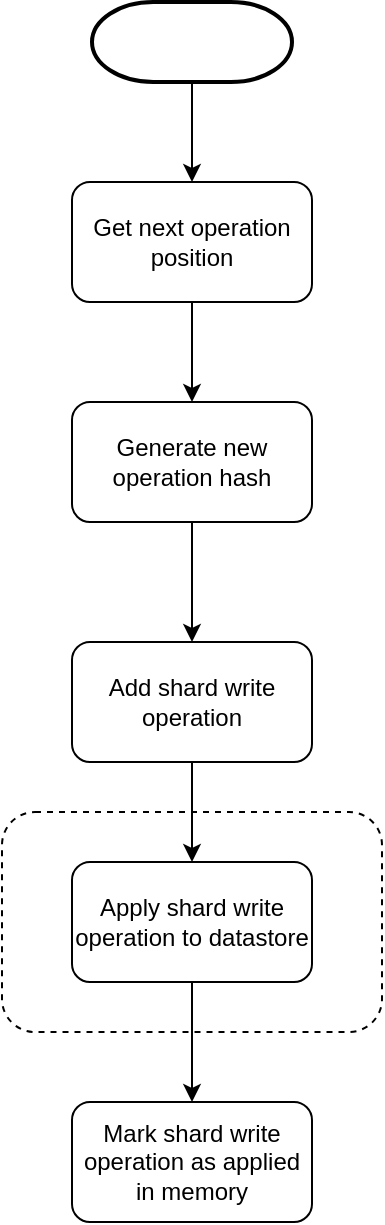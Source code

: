 <mxfile version="12.6.5" type="device"><diagram id="D0sAEt5xtEqOm0LFZjTG" name="Page-1"><mxGraphModel dx="1422" dy="822" grid="1" gridSize="10" guides="1" tooltips="1" connect="1" arrows="1" fold="1" page="1" pageScale="1" pageWidth="850" pageHeight="1100" math="0" shadow="0"><root><mxCell id="0"/><mxCell id="1" parent="0"/><mxCell id="d86sKvR90vRi5M7RB8Dg-22" value="" style="rounded=1;whiteSpace=wrap;html=1;dashed=1;" vertex="1" parent="1"><mxGeometry x="315" y="535" width="190" height="110" as="geometry"/></mxCell><mxCell id="d86sKvR90vRi5M7RB8Dg-9" style="edgeStyle=orthogonalEdgeStyle;rounded=0;orthogonalLoop=1;jettySize=auto;html=1;entryX=0.5;entryY=0;entryDx=0;entryDy=0;" edge="1" parent="1" source="d86sKvR90vRi5M7RB8Dg-1" target="d86sKvR90vRi5M7RB8Dg-11"><mxGeometry relative="1" as="geometry"><mxPoint x="410" y="350" as="targetPoint"/></mxGeometry></mxCell><mxCell id="d86sKvR90vRi5M7RB8Dg-1" value="Get next operation position" style="rounded=1;whiteSpace=wrap;html=1;" vertex="1" parent="1"><mxGeometry x="350" y="220" width="120" height="60" as="geometry"/></mxCell><mxCell id="d86sKvR90vRi5M7RB8Dg-3" style="edgeStyle=orthogonalEdgeStyle;rounded=0;orthogonalLoop=1;jettySize=auto;html=1;entryX=0.5;entryY=0;entryDx=0;entryDy=0;" edge="1" parent="1" source="d86sKvR90vRi5M7RB8Dg-2" target="d86sKvR90vRi5M7RB8Dg-1"><mxGeometry relative="1" as="geometry"><mxPoint x="420" y="210" as="targetPoint"/></mxGeometry></mxCell><mxCell id="d86sKvR90vRi5M7RB8Dg-2" value="" style="strokeWidth=2;html=1;shape=mxgraph.flowchart.terminator;whiteSpace=wrap;" vertex="1" parent="1"><mxGeometry x="360" y="130" width="100" height="40" as="geometry"/></mxCell><mxCell id="d86sKvR90vRi5M7RB8Dg-13" style="edgeStyle=orthogonalEdgeStyle;rounded=0;orthogonalLoop=1;jettySize=auto;html=1;entryX=0.5;entryY=0;entryDx=0;entryDy=0;" edge="1" parent="1" source="d86sKvR90vRi5M7RB8Dg-11" target="d86sKvR90vRi5M7RB8Dg-15"><mxGeometry relative="1" as="geometry"><mxPoint x="410" y="470" as="targetPoint"/></mxGeometry></mxCell><mxCell id="d86sKvR90vRi5M7RB8Dg-11" value="Generate new operation hash" style="rounded=1;whiteSpace=wrap;html=1;" vertex="1" parent="1"><mxGeometry x="350" y="330" width="120" height="60" as="geometry"/></mxCell><mxCell id="d86sKvR90vRi5M7RB8Dg-18" style="edgeStyle=orthogonalEdgeStyle;rounded=0;orthogonalLoop=1;jettySize=auto;html=1;entryX=0.5;entryY=0;entryDx=0;entryDy=0;" edge="1" parent="1" source="d86sKvR90vRi5M7RB8Dg-14" target="d86sKvR90vRi5M7RB8Dg-17"><mxGeometry relative="1" as="geometry"/></mxCell><mxCell id="d86sKvR90vRi5M7RB8Dg-14" value="Apply shard write operation to datastore" style="rounded=1;whiteSpace=wrap;html=1;" vertex="1" parent="1"><mxGeometry x="350" y="560" width="120" height="60" as="geometry"/></mxCell><mxCell id="d86sKvR90vRi5M7RB8Dg-16" style="edgeStyle=orthogonalEdgeStyle;rounded=0;orthogonalLoop=1;jettySize=auto;html=1;entryX=0.5;entryY=0;entryDx=0;entryDy=0;" edge="1" parent="1" source="d86sKvR90vRi5M7RB8Dg-15" target="d86sKvR90vRi5M7RB8Dg-14"><mxGeometry relative="1" as="geometry"/></mxCell><mxCell id="d86sKvR90vRi5M7RB8Dg-15" value="Add shard write operation" style="rounded=1;whiteSpace=wrap;html=1;" vertex="1" parent="1"><mxGeometry x="350" y="450" width="120" height="60" as="geometry"/></mxCell><mxCell id="d86sKvR90vRi5M7RB8Dg-17" value="Mark shard write operation as applied in memory" style="rounded=1;whiteSpace=wrap;html=1;" vertex="1" parent="1"><mxGeometry x="350" y="680" width="120" height="60" as="geometry"/></mxCell></root></mxGraphModel></diagram></mxfile>